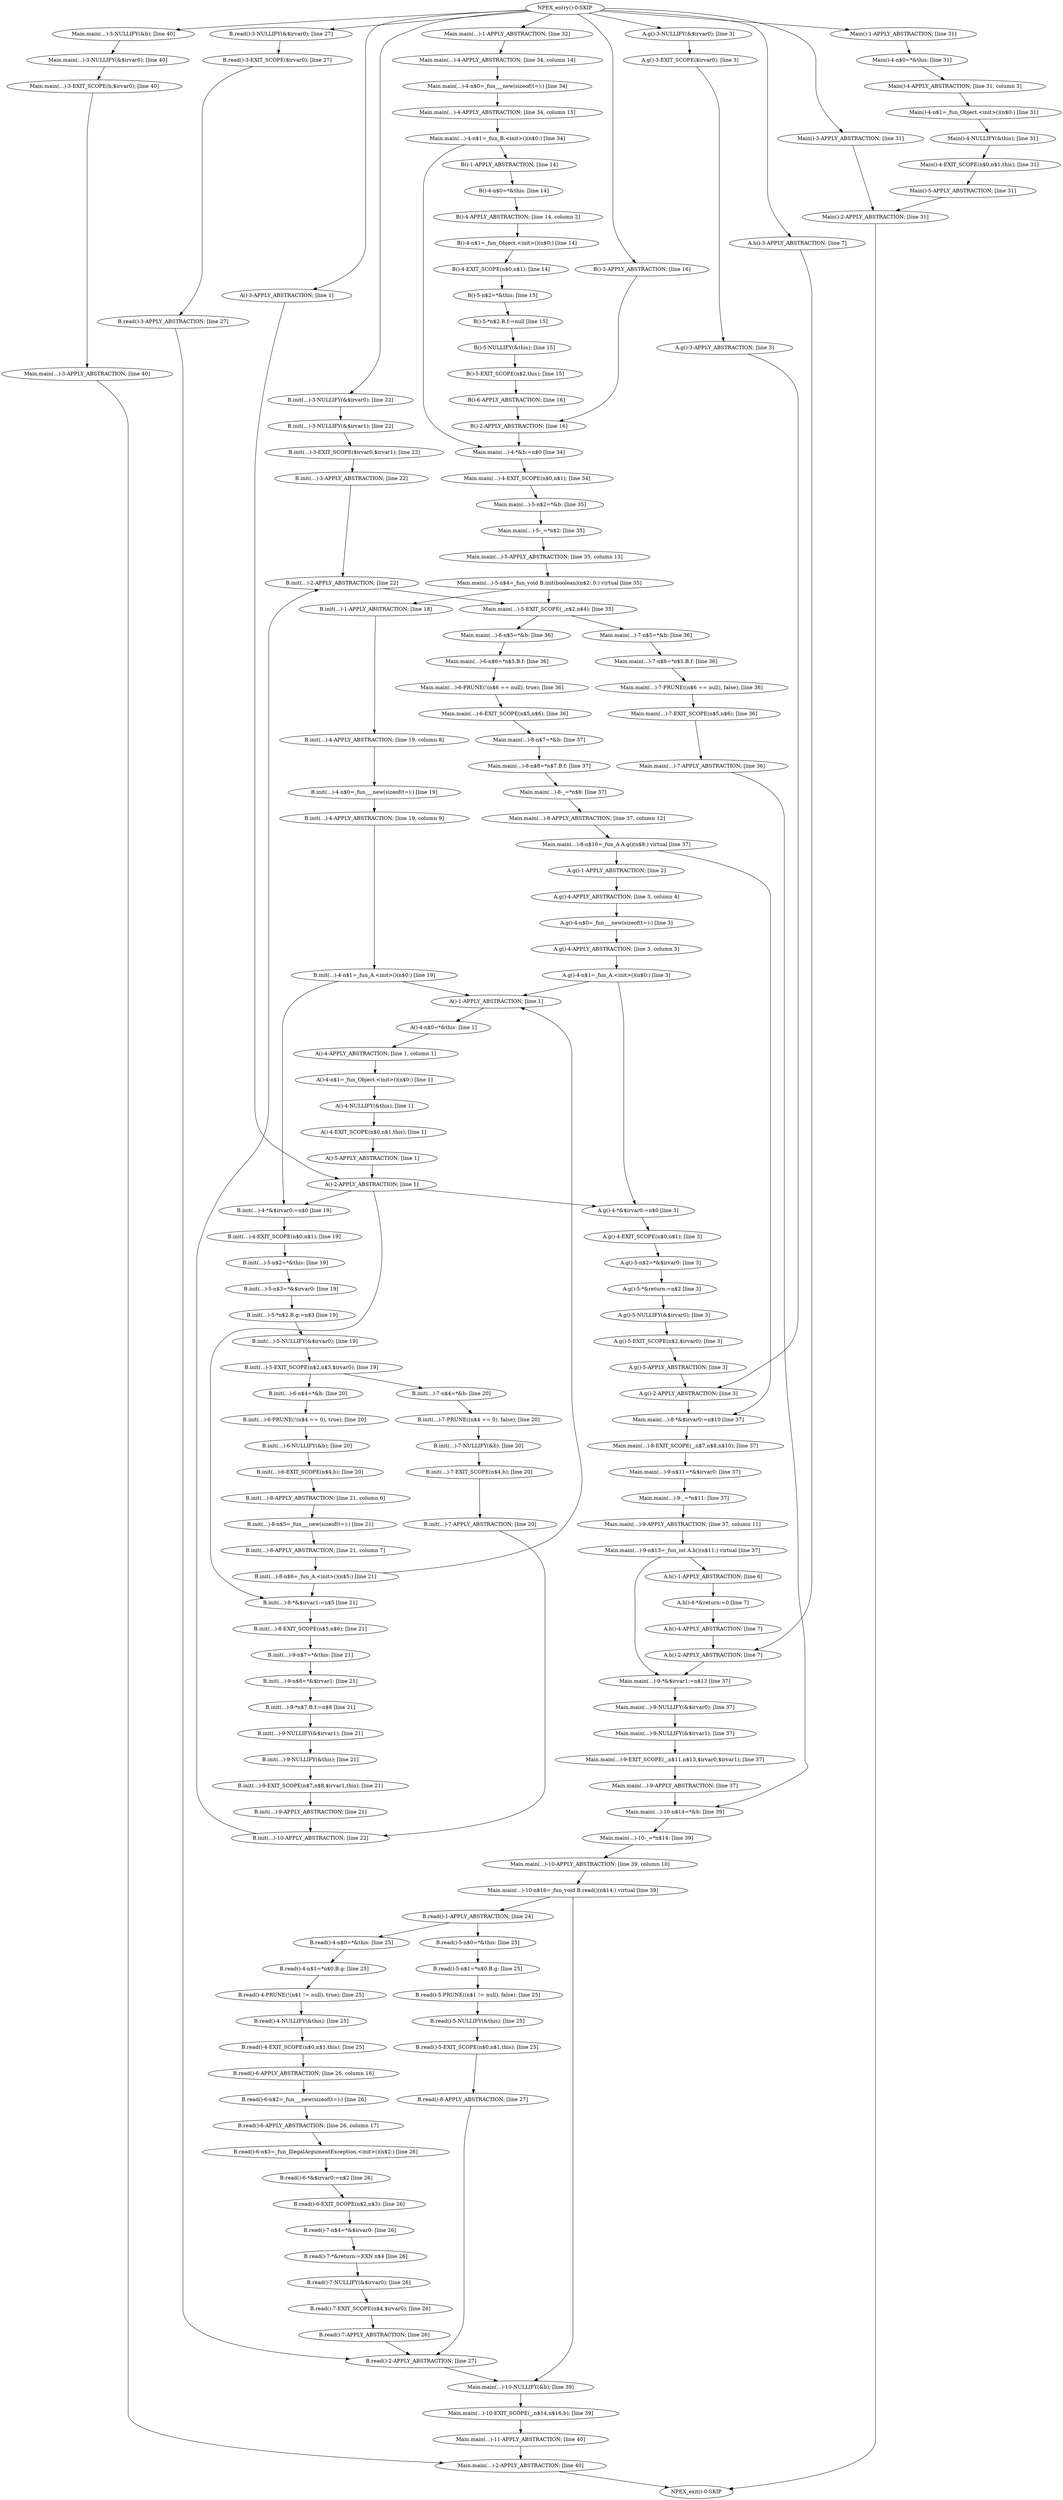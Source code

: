 digraph G {
  "Main.main(...)-3-APPLY_ABSTRACTION; [line 40]";
  "Main.main(...)-8-_=*n$8: [line 37]";
  "Main.main(...)-9-n$11=*&$irvar0: [line 37]";
  "Main.main(...)-4-n$0=_fun___new(sizeof(t=):) [line 34]";
  "A.g()-5-NULLIFY(&$irvar0); [line 3]";
  "A.g()-4-n$0=_fun___new(sizeof(t=):) [line 3]";
  "A.g()-4-APPLY_ABSTRACTION; [line 3, column 4]";
  "B()-6-APPLY_ABSTRACTION; [line 16]";
  "B.read()-4-PRUNE(!(n$1 != null), true); [line 25]";
  "B.init(...)-7-EXIT_SCOPE(n$4,b); [line 20]";
  "A.g()-3-APPLY_ABSTRACTION; [line 3]";
  "A.g()-4-*&$irvar0:=n$0 [line 3]";
  "B.read()-5-NULLIFY(&this); [line 25]";
  "B.init(...)-4-EXIT_SCOPE(n$0,n$1); [line 19]";
  "B.init(...)-3-EXIT_SCOPE($irvar0,$irvar1); [line 22]";
  "B.read()-8-APPLY_ABSTRACTION; [line 27]";
  "Main.main(...)-7-EXIT_SCOPE(n$5,n$6); [line 36]";
  "B.init(...)-6-n$4=*&b: [line 20]";
  "Main.main(...)-10-_=*n$14: [line 39]";
  "B.init(...)-4-n$1=_fun_A.<init>()(n$0:) [line 19]";
  "A.h()-4-*&return:=0 [line 7]";
  "B.read()-2-APPLY_ABSTRACTION; [line 27]";
  "Main.main(...)-7-APPLY_ABSTRACTION; [line 36]";
  "Main.main(...)-3-NULLIFY(&b); [line 40]";
  "Main.main(...)-3-EXIT_SCOPE(b,$irvar0); [line 40]";
  "Main()-4-n$0=*&this: [line 31]";
  "B()-2-APPLY_ABSTRACTION; [line 16]";
  "B.init(...)-9-APPLY_ABSTRACTION; [line 21]";
  "A.g()-2-APPLY_ABSTRACTION; [line 3]";
  "B.read()-7-n$4=*&$irvar0: [line 26]";
  "B.init(...)-7-NULLIFY(&b); [line 20]";
  "B.init(...)-10-APPLY_ABSTRACTION; [line 22]";
  "A()-4-NULLIFY(&this); [line 1]";
  "B.init(...)-4-n$0=_fun___new(sizeof(t=):) [line 19]";
  "B.init(...)-3-NULLIFY(&$irvar0); [line 22]";
  "A.h()-4-APPLY_ABSTRACTION; [line 7]";
  "Main.main(...)-4-EXIT_SCOPE(n$0,n$1); [line 34]";
  "B.init(...)-8-*&$irvar1:=n$5 [line 21]";
  "Main()-3-APPLY_ABSTRACTION; [line 31]";
  "B.init(...)-9-NULLIFY(&this); [line 21]";
  "B.read()-6-APPLY_ABSTRACTION; [line 26, column 16]";
  "A.g()-5-EXIT_SCOPE(n$2,$irvar0); [line 3]";
  "B.init(...)-7-APPLY_ABSTRACTION; [line 20]";
  "Main.main(...)-4-APPLY_ABSTRACTION; [line 34, column 14]";
  "B.read()-6-n$3=_fun_IllegalArgumentException.<init>()(n$2:) [line 26]";
  "Main.main(...)-9-NULLIFY(&$irvar1); [line 37]";
  "Main()-5-APPLY_ABSTRACTION; [line 31]";
  "B.init(...)-9-*n$7.B.f:=n$8 [line 21]";
  "B.init(...)-2-APPLY_ABSTRACTION; [line 22]";
  "B()-5-*n$2.B.f:=null [line 15]";
  "B.read()-4-EXIT_SCOPE(n$0,n$1,this); [line 25]";
  "B.read()-5-PRUNE((n$1 != null), false); [line 25]";
  "B()-3-APPLY_ABSTRACTION; [line 16]";
  "B()-5-NULLIFY(&this); [line 15]";
  "B.read()-7-*&return:=EXN n$4 [line 26]";
  "Main.main(...)-7-PRUNE((n$6 == null), false); [line 36]";
  "Main.main(...)-10-n$16=_fun_void B.read()(n$14:) virtual [line 39]";
  "Main.main(...)-5-EXIT_SCOPE(_,n$2,n$4); [line 35]";
  "Main.main(...)-5-n$4=_fun_void B.init(boolean)(n$2:,0:) virtual [line 35]";
  "B.init(...)-5-n$2=*&this: [line 19]";
  "A()-4-APPLY_ABSTRACTION; [line 1, column 1]";
  "NPEX_exit()-0-SKIP";
  "B.init(...)-4-APPLY_ABSTRACTION; [line 19, column 8]";
  "Main.main(...)-8-APPLY_ABSTRACTION; [line 37, column 12]";
  "A.g()-4-APPLY_ABSTRACTION; [line 3, column 5]";
  "Main.main(...)-3-NULLIFY(&$irvar0); [line 40]";
  "B.init(...)-9-n$8=*&$irvar1: [line 21]";
  "A()-2-APPLY_ABSTRACTION; [line 1]";
  "B.init(...)-7-n$4=*&b: [line 20]";
  "B()-4-EXIT_SCOPE(n$0,n$1); [line 14]";
  "Main.main(...)-6-n$5=*&b: [line 36]";
  "Main.main(...)-9-APPLY_ABSTRACTION; [line 37, column 11]";
  "B.init(...)-8-n$6=_fun_A.<init>()(n$5:) [line 21]";
  "A.g()-5-n$2=*&$irvar0: [line 3]";
  "Main.main(...)-9-_=*n$11: [line 37]";
  "Main.main(...)-9-APPLY_ABSTRACTION; [line 37]";
  "A.g()-4-EXIT_SCOPE(n$0,n$1); [line 3]";
  "Main()-4-APPLY_ABSTRACTION; [line 31, column 3]";
  "Main()-4-NULLIFY(&this); [line 31]";
  "B.read()-5-n$0=*&this: [line 25]";
  "B()-5-EXIT_SCOPE(n$2,this); [line 15]";
  "B.read()-4-n$0=*&this: [line 25]";
  "A.h()-1-APPLY_ABSTRACTION; [line 6]";
  "A.g()-5-*&return:=n$2 [line 3]";
  "B.init(...)-5-NULLIFY(&$irvar0); [line 19]";
  "B.read()-6-*&$irvar0:=n$2 [line 26]";
  "Main.main(...)-8-*&$irvar0:=n$10 [line 37]";
  "Main.main(...)-8-n$7=*&b: [line 37]";
  "A.h()-2-APPLY_ABSTRACTION; [line 7]";
  "B()-5-n$2=*&this: [line 15]";
  "A()-4-EXIT_SCOPE(n$0,n$1,this); [line 1]";
  "NPEX_entry()-0-SKIP";
  "A.g()-3-EXIT_SCOPE($irvar0); [line 3]";
  "Main.main(...)-8-n$10=_fun_A A.g()(n$8:) virtual [line 37]";
  "A()-5-APPLY_ABSTRACTION; [line 1]";
  "B.read()-6-EXIT_SCOPE(n$2,n$3); [line 26]";
  "A()-4-n$0=*&this: [line 1]";
  "Main.main(...)-8-n$8=*n$7.B.f: [line 37]";
  "B.init(...)-1-APPLY_ABSTRACTION; [line 18]";
  "Main.main(...)-8-EXIT_SCOPE(_,n$7,n$8,n$10); [line 37]";
  "B.init(...)-5-*n$2.B.g:=n$3 [line 19]";
  "Main.main(...)-9-EXIT_SCOPE(_,n$11,n$13,$irvar0,$irvar1); [line 37]";
  "Main.main(...)-9-*&$irvar1:=n$13 [line 37]";
  "B.init(...)-3-APPLY_ABSTRACTION; [line 22]";
  "B.init(...)-4-APPLY_ABSTRACTION; [line 19, column 9]";
  "B.init(...)-5-EXIT_SCOPE(n$2,n$3,$irvar0); [line 19]";
  "B()-4-APPLY_ABSTRACTION; [line 14, column 2]";
  "B.read()-5-EXIT_SCOPE(n$0,n$1,this); [line 25]";
  "B.init(...)-9-NULLIFY(&$irvar1); [line 21]";
  "A.g()-1-APPLY_ABSTRACTION; [line 2]";
  "B.init(...)-4-*&$irvar0:=n$0 [line 19]";
  "B.read()-7-EXIT_SCOPE(n$4,$irvar0); [line 26]";
  "Main.main(...)-6-n$6=*n$5.B.f: [line 36]";
  "Main.main(...)-7-n$5=*&b: [line 36]";
  "Main.main(...)-11-APPLY_ABSTRACTION; [line 40]";
  "B()-4-n$0=*&this: [line 14]";
  "Main.main(...)-6-PRUNE(!(n$6 == null), true); [line 36]";
  "B()-4-n$1=_fun_Object.<init>()(n$0:) [line 14]";
  "B.init(...)-8-APPLY_ABSTRACTION; [line 21, column 7]";
  "Main()-1-APPLY_ABSTRACTION; [line 31]";
  "B.read()-6-n$2=_fun___new(sizeof(t=):) [line 26]";
  "Main.main(...)-5-_=*n$2: [line 35]";
  "Main.main(...)-9-n$13=_fun_int A.h()(n$11:) virtual [line 37]";
  "A()-4-n$1=_fun_Object.<init>()(n$0:) [line 1]";
  "B.init(...)-8-n$5=_fun___new(sizeof(t=):) [line 21]";
  "Main()-4-EXIT_SCOPE(n$0,n$1,this); [line 31]";
  "B()-1-APPLY_ABSTRACTION; [line 14]";
  "B.read()-7-NULLIFY(&$irvar0); [line 26]";
  "Main.main(...)-9-NULLIFY(&$irvar0); [line 37]";
  "Main.main(...)-10-EXIT_SCOPE(_,n$14,n$16,b); [line 39]";
  "B.init(...)-7-PRUNE((n$4 == 0), false); [line 20]";
  "B.read()-7-APPLY_ABSTRACTION; [line 26]";
  "Main.main(...)-4-APPLY_ABSTRACTION; [line 34, column 15]";
  "Main.main(...)-10-NULLIFY(&b); [line 39]";
  "B.read()-3-NULLIFY(&$irvar0); [line 27]";
  "Main.main(...)-4-*&b:=n$0 [line 34]";
  "Main.main(...)-10-APPLY_ABSTRACTION; [line 39, column 10]";
  "B.init(...)-5-n$3=*&$irvar0: [line 19]";
  "B.init(...)-8-EXIT_SCOPE(n$5,n$6); [line 21]";
  "Main.main(...)-7-n$6=*n$5.B.f: [line 36]";
  "A.g()-4-n$1=_fun_A.<init>()(n$0:) [line 3]";
  "A.h()-3-APPLY_ABSTRACTION; [line 7]";
  "Main.main(...)-5-n$2=*&b: [line 35]";
  "B.init(...)-6-NULLIFY(&b); [line 20]";
  "B.read()-3-EXIT_SCOPE($irvar0); [line 27]";
  "B.init(...)-6-PRUNE(!(n$4 == 0), true); [line 20]";
  "Main()-2-APPLY_ABSTRACTION; [line 31]";
  "B.read()-6-APPLY_ABSTRACTION; [line 26, column 17]";
  "B.init(...)-6-EXIT_SCOPE(n$4,b); [line 20]";
  "Main.main(...)-4-n$1=_fun_B.<init>()(n$0:) [line 34]";
  "B.init(...)-9-EXIT_SCOPE(n$7,n$8,$irvar1,this); [line 21]";
  "Main.main(...)-2-APPLY_ABSTRACTION; [line 40]";
  "B.init(...)-3-NULLIFY(&$irvar1); [line 22]";
  "B.init(...)-9-n$7=*&this: [line 21]";
  "A.g()-3-NULLIFY(&$irvar0); [line 3]";
  "A()-1-APPLY_ABSTRACTION; [line 1]";
  "B.read()-4-NULLIFY(&this); [line 25]";
  "B.read()-5-n$1=*n$0.B.g: [line 25]";
  "Main()-4-n$1=_fun_Object.<init>()(n$0:) [line 31]";
  "B.read()-3-APPLY_ABSTRACTION; [line 27]";
  "Main.main(...)-6-EXIT_SCOPE(n$5,n$6); [line 36]";
  "A()-3-APPLY_ABSTRACTION; [line 1]";
  "B.read()-4-n$1=*n$0.B.g: [line 25]";
  "Main.main(...)-1-APPLY_ABSTRACTION; [line 32]";
  "A.g()-5-APPLY_ABSTRACTION; [line 3]";
  "Main.main(...)-10-n$14=*&b: [line 39]";
  "B.init(...)-8-APPLY_ABSTRACTION; [line 21, column 6]";
  "B.read()-1-APPLY_ABSTRACTION; [line 24]";
  "Main.main(...)-5-APPLY_ABSTRACTION; [line 35, column 13]";
  
  
  "Main.main(...)-3-APPLY_ABSTRACTION; [line 40]" -> "Main.main(...)-2-APPLY_ABSTRACTION; [line 40]";
  "Main.main(...)-8-_=*n$8: [line 37]" -> "Main.main(...)-8-APPLY_ABSTRACTION; [line 37, column 12]";
  "Main.main(...)-9-n$11=*&$irvar0: [line 37]" -> "Main.main(...)-9-_=*n$11: [line 37]";
  "Main.main(...)-4-n$0=_fun___new(sizeof(t=):) [line 34]" -> "Main.main(...)-4-APPLY_ABSTRACTION; [line 34, column 15]";
  "A.g()-5-NULLIFY(&$irvar0); [line 3]" -> "A.g()-5-EXIT_SCOPE(n$2,$irvar0); [line 3]";
  "A.g()-4-n$0=_fun___new(sizeof(t=):) [line 3]" -> "A.g()-4-APPLY_ABSTRACTION; [line 3, column 5]";
  "A.g()-4-APPLY_ABSTRACTION; [line 3, column 4]" -> "A.g()-4-n$0=_fun___new(sizeof(t=):) [line 3]";
  "B()-6-APPLY_ABSTRACTION; [line 16]" -> "B()-2-APPLY_ABSTRACTION; [line 16]";
  "B.read()-4-PRUNE(!(n$1 != null), true); [line 25]" -> "B.read()-4-NULLIFY(&this); [line 25]";
  "B.init(...)-7-EXIT_SCOPE(n$4,b); [line 20]" -> "B.init(...)-7-APPLY_ABSTRACTION; [line 20]";
  "A.g()-3-APPLY_ABSTRACTION; [line 3]" -> "A.g()-2-APPLY_ABSTRACTION; [line 3]";
  "A.g()-4-*&$irvar0:=n$0 [line 3]" -> "A.g()-4-EXIT_SCOPE(n$0,n$1); [line 3]";
  "B.read()-5-NULLIFY(&this); [line 25]" -> "B.read()-5-EXIT_SCOPE(n$0,n$1,this); [line 25]";
  "B.init(...)-4-EXIT_SCOPE(n$0,n$1); [line 19]" -> "B.init(...)-5-n$2=*&this: [line 19]";
  "B.init(...)-3-EXIT_SCOPE($irvar0,$irvar1); [line 22]" -> "B.init(...)-3-APPLY_ABSTRACTION; [line 22]";
  "B.read()-8-APPLY_ABSTRACTION; [line 27]" -> "B.read()-2-APPLY_ABSTRACTION; [line 27]";
  "Main.main(...)-7-EXIT_SCOPE(n$5,n$6); [line 36]" -> "Main.main(...)-7-APPLY_ABSTRACTION; [line 36]";
  "B.init(...)-6-n$4=*&b: [line 20]" -> "B.init(...)-6-PRUNE(!(n$4 == 0), true); [line 20]";
  "Main.main(...)-10-_=*n$14: [line 39]" -> "Main.main(...)-10-APPLY_ABSTRACTION; [line 39, column 10]";
  "B.init(...)-4-n$1=_fun_A.<init>()(n$0:) [line 19]" -> "A()-1-APPLY_ABSTRACTION; [line 1]";
  "B.init(...)-4-n$1=_fun_A.<init>()(n$0:) [line 19]" -> "B.init(...)-4-*&$irvar0:=n$0 [line 19]";
  "A.h()-4-*&return:=0 [line 7]" -> "A.h()-4-APPLY_ABSTRACTION; [line 7]";
  "B.read()-2-APPLY_ABSTRACTION; [line 27]" -> "Main.main(...)-10-NULLIFY(&b); [line 39]";
  "Main.main(...)-7-APPLY_ABSTRACTION; [line 36]" -> "Main.main(...)-10-n$14=*&b: [line 39]";
  "Main.main(...)-3-NULLIFY(&b); [line 40]" -> "Main.main(...)-3-NULLIFY(&$irvar0); [line 40]";
  "Main.main(...)-3-EXIT_SCOPE(b,$irvar0); [line 40]" -> "Main.main(...)-3-APPLY_ABSTRACTION; [line 40]";
  "Main()-4-n$0=*&this: [line 31]" -> "Main()-4-APPLY_ABSTRACTION; [line 31, column 3]";
  "B()-2-APPLY_ABSTRACTION; [line 16]" -> "Main.main(...)-4-*&b:=n$0 [line 34]";
  "B.init(...)-9-APPLY_ABSTRACTION; [line 21]" -> "B.init(...)-10-APPLY_ABSTRACTION; [line 22]";
  "A.g()-2-APPLY_ABSTRACTION; [line 3]" -> "Main.main(...)-8-*&$irvar0:=n$10 [line 37]";
  "B.read()-7-n$4=*&$irvar0: [line 26]" -> "B.read()-7-*&return:=EXN n$4 [line 26]";
  "B.init(...)-7-NULLIFY(&b); [line 20]" -> "B.init(...)-7-EXIT_SCOPE(n$4,b); [line 20]";
  "B.init(...)-10-APPLY_ABSTRACTION; [line 22]" -> "B.init(...)-2-APPLY_ABSTRACTION; [line 22]";
  "A()-4-NULLIFY(&this); [line 1]" -> "A()-4-EXIT_SCOPE(n$0,n$1,this); [line 1]";
  "B.init(...)-4-n$0=_fun___new(sizeof(t=):) [line 19]" -> "B.init(...)-4-APPLY_ABSTRACTION; [line 19, column 9]";
  "B.init(...)-3-NULLIFY(&$irvar0); [line 22]" -> "B.init(...)-3-NULLIFY(&$irvar1); [line 22]";
  "A.h()-4-APPLY_ABSTRACTION; [line 7]" -> "A.h()-2-APPLY_ABSTRACTION; [line 7]";
  "Main.main(...)-4-EXIT_SCOPE(n$0,n$1); [line 34]" -> "Main.main(...)-5-n$2=*&b: [line 35]";
  "B.init(...)-8-*&$irvar1:=n$5 [line 21]" -> "B.init(...)-8-EXIT_SCOPE(n$5,n$6); [line 21]";
  "Main()-3-APPLY_ABSTRACTION; [line 31]" -> "Main()-2-APPLY_ABSTRACTION; [line 31]";
  "B.init(...)-9-NULLIFY(&this); [line 21]" -> "B.init(...)-9-EXIT_SCOPE(n$7,n$8,$irvar1,this); [line 21]";
  "B.read()-6-APPLY_ABSTRACTION; [line 26, column 16]" -> "B.read()-6-n$2=_fun___new(sizeof(t=):) [line 26]";
  "A.g()-5-EXIT_SCOPE(n$2,$irvar0); [line 3]" -> "A.g()-5-APPLY_ABSTRACTION; [line 3]";
  "B.init(...)-7-APPLY_ABSTRACTION; [line 20]" -> "B.init(...)-10-APPLY_ABSTRACTION; [line 22]";
  "Main.main(...)-4-APPLY_ABSTRACTION; [line 34, column 14]" -> "Main.main(...)-4-n$0=_fun___new(sizeof(t=):) [line 34]";
  "B.read()-6-n$3=_fun_IllegalArgumentException.<init>()(n$2:) [line 26]" -> "B.read()-6-*&$irvar0:=n$2 [line 26]";
  "Main.main(...)-9-NULLIFY(&$irvar1); [line 37]" -> "Main.main(...)-9-EXIT_SCOPE(_,n$11,n$13,$irvar0,$irvar1); [line 37]";
  "Main()-5-APPLY_ABSTRACTION; [line 31]" -> "Main()-2-APPLY_ABSTRACTION; [line 31]";
  "B.init(...)-9-*n$7.B.f:=n$8 [line 21]" -> "B.init(...)-9-NULLIFY(&$irvar1); [line 21]";
  "B.init(...)-2-APPLY_ABSTRACTION; [line 22]" -> "Main.main(...)-5-EXIT_SCOPE(_,n$2,n$4); [line 35]";
  "B()-5-*n$2.B.f:=null [line 15]" -> "B()-5-NULLIFY(&this); [line 15]";
  "B.read()-4-EXIT_SCOPE(n$0,n$1,this); [line 25]" -> "B.read()-6-APPLY_ABSTRACTION; [line 26, column 16]";
  "B.read()-5-PRUNE((n$1 != null), false); [line 25]" -> "B.read()-5-NULLIFY(&this); [line 25]";
  "B()-3-APPLY_ABSTRACTION; [line 16]" -> "B()-2-APPLY_ABSTRACTION; [line 16]";
  "B()-5-NULLIFY(&this); [line 15]" -> "B()-5-EXIT_SCOPE(n$2,this); [line 15]";
  "B.read()-7-*&return:=EXN n$4 [line 26]" -> "B.read()-7-NULLIFY(&$irvar0); [line 26]";
  "Main.main(...)-7-PRUNE((n$6 == null), false); [line 36]" -> "Main.main(...)-7-EXIT_SCOPE(n$5,n$6); [line 36]";
  "Main.main(...)-10-n$16=_fun_void B.read()(n$14:) virtual [line 39]" -> "Main.main(...)-10-NULLIFY(&b); [line 39]";
  "Main.main(...)-10-n$16=_fun_void B.read()(n$14:) virtual [line 39]" -> "B.read()-1-APPLY_ABSTRACTION; [line 24]";
  "Main.main(...)-5-EXIT_SCOPE(_,n$2,n$4); [line 35]" -> "Main.main(...)-6-n$5=*&b: [line 36]";
  "Main.main(...)-5-EXIT_SCOPE(_,n$2,n$4); [line 35]" -> "Main.main(...)-7-n$5=*&b: [line 36]";
  "Main.main(...)-5-n$4=_fun_void B.init(boolean)(n$2:,0:) virtual [line 35]" -> "B.init(...)-1-APPLY_ABSTRACTION; [line 18]";
  "Main.main(...)-5-n$4=_fun_void B.init(boolean)(n$2:,0:) virtual [line 35]" -> "Main.main(...)-5-EXIT_SCOPE(_,n$2,n$4); [line 35]";
  "B.init(...)-5-n$2=*&this: [line 19]" -> "B.init(...)-5-n$3=*&$irvar0: [line 19]";
  "A()-4-APPLY_ABSTRACTION; [line 1, column 1]" -> "A()-4-n$1=_fun_Object.<init>()(n$0:) [line 1]";
  "B.init(...)-4-APPLY_ABSTRACTION; [line 19, column 8]" -> "B.init(...)-4-n$0=_fun___new(sizeof(t=):) [line 19]";
  "Main.main(...)-8-APPLY_ABSTRACTION; [line 37, column 12]" -> "Main.main(...)-8-n$10=_fun_A A.g()(n$8:) virtual [line 37]";
  "A.g()-4-APPLY_ABSTRACTION; [line 3, column 5]" -> "A.g()-4-n$1=_fun_A.<init>()(n$0:) [line 3]";
  "Main.main(...)-3-NULLIFY(&$irvar0); [line 40]" -> "Main.main(...)-3-EXIT_SCOPE(b,$irvar0); [line 40]";
  "B.init(...)-9-n$8=*&$irvar1: [line 21]" -> "B.init(...)-9-*n$7.B.f:=n$8 [line 21]";
  "A()-2-APPLY_ABSTRACTION; [line 1]" -> "A.g()-4-*&$irvar0:=n$0 [line 3]";
  "A()-2-APPLY_ABSTRACTION; [line 1]" -> "B.init(...)-4-*&$irvar0:=n$0 [line 19]";
  "A()-2-APPLY_ABSTRACTION; [line 1]" -> "B.init(...)-8-*&$irvar1:=n$5 [line 21]";
  "B.init(...)-7-n$4=*&b: [line 20]" -> "B.init(...)-7-PRUNE((n$4 == 0), false); [line 20]";
  "B()-4-EXIT_SCOPE(n$0,n$1); [line 14]" -> "B()-5-n$2=*&this: [line 15]";
  "Main.main(...)-6-n$5=*&b: [line 36]" -> "Main.main(...)-6-n$6=*n$5.B.f: [line 36]";
  "Main.main(...)-9-APPLY_ABSTRACTION; [line 37, column 11]" -> "Main.main(...)-9-n$13=_fun_int A.h()(n$11:) virtual [line 37]";
  "B.init(...)-8-n$6=_fun_A.<init>()(n$5:) [line 21]" -> "A()-1-APPLY_ABSTRACTION; [line 1]";
  "B.init(...)-8-n$6=_fun_A.<init>()(n$5:) [line 21]" -> "B.init(...)-8-*&$irvar1:=n$5 [line 21]";
  "A.g()-5-n$2=*&$irvar0: [line 3]" -> "A.g()-5-*&return:=n$2 [line 3]";
  "Main.main(...)-9-_=*n$11: [line 37]" -> "Main.main(...)-9-APPLY_ABSTRACTION; [line 37, column 11]";
  "Main.main(...)-9-APPLY_ABSTRACTION; [line 37]" -> "Main.main(...)-10-n$14=*&b: [line 39]";
  "A.g()-4-EXIT_SCOPE(n$0,n$1); [line 3]" -> "A.g()-5-n$2=*&$irvar0: [line 3]";
  "Main()-4-APPLY_ABSTRACTION; [line 31, column 3]" -> "Main()-4-n$1=_fun_Object.<init>()(n$0:) [line 31]";
  "Main()-4-NULLIFY(&this); [line 31]" -> "Main()-4-EXIT_SCOPE(n$0,n$1,this); [line 31]";
  "B.read()-5-n$0=*&this: [line 25]" -> "B.read()-5-n$1=*n$0.B.g: [line 25]";
  "B()-5-EXIT_SCOPE(n$2,this); [line 15]" -> "B()-6-APPLY_ABSTRACTION; [line 16]";
  "B.read()-4-n$0=*&this: [line 25]" -> "B.read()-4-n$1=*n$0.B.g: [line 25]";
  "A.h()-1-APPLY_ABSTRACTION; [line 6]" -> "A.h()-4-*&return:=0 [line 7]";
  "A.g()-5-*&return:=n$2 [line 3]" -> "A.g()-5-NULLIFY(&$irvar0); [line 3]";
  "B.init(...)-5-NULLIFY(&$irvar0); [line 19]" -> "B.init(...)-5-EXIT_SCOPE(n$2,n$3,$irvar0); [line 19]";
  "B.read()-6-*&$irvar0:=n$2 [line 26]" -> "B.read()-6-EXIT_SCOPE(n$2,n$3); [line 26]";
  "Main.main(...)-8-*&$irvar0:=n$10 [line 37]" -> "Main.main(...)-8-EXIT_SCOPE(_,n$7,n$8,n$10); [line 37]";
  "Main.main(...)-8-n$7=*&b: [line 37]" -> "Main.main(...)-8-n$8=*n$7.B.f: [line 37]";
  "A.h()-2-APPLY_ABSTRACTION; [line 7]" -> "Main.main(...)-9-*&$irvar1:=n$13 [line 37]";
  "B()-5-n$2=*&this: [line 15]" -> "B()-5-*n$2.B.f:=null [line 15]";
  "A()-4-EXIT_SCOPE(n$0,n$1,this); [line 1]" -> "A()-5-APPLY_ABSTRACTION; [line 1]";
  "NPEX_entry()-0-SKIP" -> "A()-3-APPLY_ABSTRACTION; [line 1]";
  "NPEX_entry()-0-SKIP" -> "B()-3-APPLY_ABSTRACTION; [line 16]";
  "NPEX_entry()-0-SKIP" -> "Main()-1-APPLY_ABSTRACTION; [line 31]";
  "NPEX_entry()-0-SKIP" -> "Main()-3-APPLY_ABSTRACTION; [line 31]";
  "NPEX_entry()-0-SKIP" -> "A.g()-3-NULLIFY(&$irvar0); [line 3]";
  "NPEX_entry()-0-SKIP" -> "A.h()-3-APPLY_ABSTRACTION; [line 7]";
  "NPEX_entry()-0-SKIP" -> "B.init(...)-3-NULLIFY(&$irvar0); [line 22]";
  "NPEX_entry()-0-SKIP" -> "Main.main(...)-1-APPLY_ABSTRACTION; [line 32]";
  "NPEX_entry()-0-SKIP" -> "Main.main(...)-3-NULLIFY(&b); [line 40]";
  "NPEX_entry()-0-SKIP" -> "B.read()-3-NULLIFY(&$irvar0); [line 27]";
  "A.g()-3-EXIT_SCOPE($irvar0); [line 3]" -> "A.g()-3-APPLY_ABSTRACTION; [line 3]";
  "Main.main(...)-8-n$10=_fun_A A.g()(n$8:) virtual [line 37]" -> "A.g()-1-APPLY_ABSTRACTION; [line 2]";
  "Main.main(...)-8-n$10=_fun_A A.g()(n$8:) virtual [line 37]" -> "Main.main(...)-8-*&$irvar0:=n$10 [line 37]";
  "A()-5-APPLY_ABSTRACTION; [line 1]" -> "A()-2-APPLY_ABSTRACTION; [line 1]";
  "B.read()-6-EXIT_SCOPE(n$2,n$3); [line 26]" -> "B.read()-7-n$4=*&$irvar0: [line 26]";
  "A()-4-n$0=*&this: [line 1]" -> "A()-4-APPLY_ABSTRACTION; [line 1, column 1]";
  "Main.main(...)-8-n$8=*n$7.B.f: [line 37]" -> "Main.main(...)-8-_=*n$8: [line 37]";
  "B.init(...)-1-APPLY_ABSTRACTION; [line 18]" -> "B.init(...)-4-APPLY_ABSTRACTION; [line 19, column 8]";
  "Main.main(...)-8-EXIT_SCOPE(_,n$7,n$8,n$10); [line 37]" -> "Main.main(...)-9-n$11=*&$irvar0: [line 37]";
  "B.init(...)-5-*n$2.B.g:=n$3 [line 19]" -> "B.init(...)-5-NULLIFY(&$irvar0); [line 19]";
  "Main.main(...)-9-EXIT_SCOPE(_,n$11,n$13,$irvar0,$irvar1); [line 37]" -> "Main.main(...)-9-APPLY_ABSTRACTION; [line 37]";
  "Main.main(...)-9-*&$irvar1:=n$13 [line 37]" -> "Main.main(...)-9-NULLIFY(&$irvar0); [line 37]";
  "B.init(...)-3-APPLY_ABSTRACTION; [line 22]" -> "B.init(...)-2-APPLY_ABSTRACTION; [line 22]";
  "B.init(...)-4-APPLY_ABSTRACTION; [line 19, column 9]" -> "B.init(...)-4-n$1=_fun_A.<init>()(n$0:) [line 19]";
  "B.init(...)-5-EXIT_SCOPE(n$2,n$3,$irvar0); [line 19]" -> "B.init(...)-6-n$4=*&b: [line 20]";
  "B.init(...)-5-EXIT_SCOPE(n$2,n$3,$irvar0); [line 19]" -> "B.init(...)-7-n$4=*&b: [line 20]";
  "B()-4-APPLY_ABSTRACTION; [line 14, column 2]" -> "B()-4-n$1=_fun_Object.<init>()(n$0:) [line 14]";
  "B.read()-5-EXIT_SCOPE(n$0,n$1,this); [line 25]" -> "B.read()-8-APPLY_ABSTRACTION; [line 27]";
  "B.init(...)-9-NULLIFY(&$irvar1); [line 21]" -> "B.init(...)-9-NULLIFY(&this); [line 21]";
  "A.g()-1-APPLY_ABSTRACTION; [line 2]" -> "A.g()-4-APPLY_ABSTRACTION; [line 3, column 4]";
  "B.init(...)-4-*&$irvar0:=n$0 [line 19]" -> "B.init(...)-4-EXIT_SCOPE(n$0,n$1); [line 19]";
  "B.read()-7-EXIT_SCOPE(n$4,$irvar0); [line 26]" -> "B.read()-7-APPLY_ABSTRACTION; [line 26]";
  "Main.main(...)-6-n$6=*n$5.B.f: [line 36]" -> "Main.main(...)-6-PRUNE(!(n$6 == null), true); [line 36]";
  "Main.main(...)-7-n$5=*&b: [line 36]" -> "Main.main(...)-7-n$6=*n$5.B.f: [line 36]";
  "Main.main(...)-11-APPLY_ABSTRACTION; [line 40]" -> "Main.main(...)-2-APPLY_ABSTRACTION; [line 40]";
  "B()-4-n$0=*&this: [line 14]" -> "B()-4-APPLY_ABSTRACTION; [line 14, column 2]";
  "Main.main(...)-6-PRUNE(!(n$6 == null), true); [line 36]" -> "Main.main(...)-6-EXIT_SCOPE(n$5,n$6); [line 36]";
  "B()-4-n$1=_fun_Object.<init>()(n$0:) [line 14]" -> "B()-4-EXIT_SCOPE(n$0,n$1); [line 14]";
  "B.init(...)-8-APPLY_ABSTRACTION; [line 21, column 7]" -> "B.init(...)-8-n$6=_fun_A.<init>()(n$5:) [line 21]";
  "Main()-1-APPLY_ABSTRACTION; [line 31]" -> "Main()-4-n$0=*&this: [line 31]";
  "B.read()-6-n$2=_fun___new(sizeof(t=):) [line 26]" -> "B.read()-6-APPLY_ABSTRACTION; [line 26, column 17]";
  "Main.main(...)-5-_=*n$2: [line 35]" -> "Main.main(...)-5-APPLY_ABSTRACTION; [line 35, column 13]";
  "Main.main(...)-9-n$13=_fun_int A.h()(n$11:) virtual [line 37]" -> "A.h()-1-APPLY_ABSTRACTION; [line 6]";
  "Main.main(...)-9-n$13=_fun_int A.h()(n$11:) virtual [line 37]" -> "Main.main(...)-9-*&$irvar1:=n$13 [line 37]";
  "A()-4-n$1=_fun_Object.<init>()(n$0:) [line 1]" -> "A()-4-NULLIFY(&this); [line 1]";
  "B.init(...)-8-n$5=_fun___new(sizeof(t=):) [line 21]" -> "B.init(...)-8-APPLY_ABSTRACTION; [line 21, column 7]";
  "Main()-4-EXIT_SCOPE(n$0,n$1,this); [line 31]" -> "Main()-5-APPLY_ABSTRACTION; [line 31]";
  "B()-1-APPLY_ABSTRACTION; [line 14]" -> "B()-4-n$0=*&this: [line 14]";
  "B.read()-7-NULLIFY(&$irvar0); [line 26]" -> "B.read()-7-EXIT_SCOPE(n$4,$irvar0); [line 26]";
  "Main.main(...)-9-NULLIFY(&$irvar0); [line 37]" -> "Main.main(...)-9-NULLIFY(&$irvar1); [line 37]";
  "Main.main(...)-10-EXIT_SCOPE(_,n$14,n$16,b); [line 39]" -> "Main.main(...)-11-APPLY_ABSTRACTION; [line 40]";
  "B.init(...)-7-PRUNE((n$4 == 0), false); [line 20]" -> "B.init(...)-7-NULLIFY(&b); [line 20]";
  "B.read()-7-APPLY_ABSTRACTION; [line 26]" -> "B.read()-2-APPLY_ABSTRACTION; [line 27]";
  "Main.main(...)-4-APPLY_ABSTRACTION; [line 34, column 15]" -> "Main.main(...)-4-n$1=_fun_B.<init>()(n$0:) [line 34]";
  "Main.main(...)-10-NULLIFY(&b); [line 39]" -> "Main.main(...)-10-EXIT_SCOPE(_,n$14,n$16,b); [line 39]";
  "B.read()-3-NULLIFY(&$irvar0); [line 27]" -> "B.read()-3-EXIT_SCOPE($irvar0); [line 27]";
  "Main.main(...)-4-*&b:=n$0 [line 34]" -> "Main.main(...)-4-EXIT_SCOPE(n$0,n$1); [line 34]";
  "Main.main(...)-10-APPLY_ABSTRACTION; [line 39, column 10]" -> "Main.main(...)-10-n$16=_fun_void B.read()(n$14:) virtual [line 39]";
  "B.init(...)-5-n$3=*&$irvar0: [line 19]" -> "B.init(...)-5-*n$2.B.g:=n$3 [line 19]";
  "B.init(...)-8-EXIT_SCOPE(n$5,n$6); [line 21]" -> "B.init(...)-9-n$7=*&this: [line 21]";
  "Main.main(...)-7-n$6=*n$5.B.f: [line 36]" -> "Main.main(...)-7-PRUNE((n$6 == null), false); [line 36]";
  "A.g()-4-n$1=_fun_A.<init>()(n$0:) [line 3]" -> "A()-1-APPLY_ABSTRACTION; [line 1]";
  "A.g()-4-n$1=_fun_A.<init>()(n$0:) [line 3]" -> "A.g()-4-*&$irvar0:=n$0 [line 3]";
  "A.h()-3-APPLY_ABSTRACTION; [line 7]" -> "A.h()-2-APPLY_ABSTRACTION; [line 7]";
  "Main.main(...)-5-n$2=*&b: [line 35]" -> "Main.main(...)-5-_=*n$2: [line 35]";
  "B.init(...)-6-NULLIFY(&b); [line 20]" -> "B.init(...)-6-EXIT_SCOPE(n$4,b); [line 20]";
  "B.read()-3-EXIT_SCOPE($irvar0); [line 27]" -> "B.read()-3-APPLY_ABSTRACTION; [line 27]";
  "B.init(...)-6-PRUNE(!(n$4 == 0), true); [line 20]" -> "B.init(...)-6-NULLIFY(&b); [line 20]";
  "Main()-2-APPLY_ABSTRACTION; [line 31]" -> "NPEX_exit()-0-SKIP";
  "B.read()-6-APPLY_ABSTRACTION; [line 26, column 17]" -> "B.read()-6-n$3=_fun_IllegalArgumentException.<init>()(n$2:) [line 26]";
  "B.init(...)-6-EXIT_SCOPE(n$4,b); [line 20]" -> "B.init(...)-8-APPLY_ABSTRACTION; [line 21, column 6]";
  "Main.main(...)-4-n$1=_fun_B.<init>()(n$0:) [line 34]" -> "B()-1-APPLY_ABSTRACTION; [line 14]";
  "Main.main(...)-4-n$1=_fun_B.<init>()(n$0:) [line 34]" -> "Main.main(...)-4-*&b:=n$0 [line 34]";
  "B.init(...)-9-EXIT_SCOPE(n$7,n$8,$irvar1,this); [line 21]" -> "B.init(...)-9-APPLY_ABSTRACTION; [line 21]";
  "Main.main(...)-2-APPLY_ABSTRACTION; [line 40]" -> "NPEX_exit()-0-SKIP";
  "B.init(...)-3-NULLIFY(&$irvar1); [line 22]" -> "B.init(...)-3-EXIT_SCOPE($irvar0,$irvar1); [line 22]";
  "B.init(...)-9-n$7=*&this: [line 21]" -> "B.init(...)-9-n$8=*&$irvar1: [line 21]";
  "A.g()-3-NULLIFY(&$irvar0); [line 3]" -> "A.g()-3-EXIT_SCOPE($irvar0); [line 3]";
  "A()-1-APPLY_ABSTRACTION; [line 1]" -> "A()-4-n$0=*&this: [line 1]";
  "B.read()-4-NULLIFY(&this); [line 25]" -> "B.read()-4-EXIT_SCOPE(n$0,n$1,this); [line 25]";
  "B.read()-5-n$1=*n$0.B.g: [line 25]" -> "B.read()-5-PRUNE((n$1 != null), false); [line 25]";
  "Main()-4-n$1=_fun_Object.<init>()(n$0:) [line 31]" -> "Main()-4-NULLIFY(&this); [line 31]";
  "B.read()-3-APPLY_ABSTRACTION; [line 27]" -> "B.read()-2-APPLY_ABSTRACTION; [line 27]";
  "Main.main(...)-6-EXIT_SCOPE(n$5,n$6); [line 36]" -> "Main.main(...)-8-n$7=*&b: [line 37]";
  "A()-3-APPLY_ABSTRACTION; [line 1]" -> "A()-2-APPLY_ABSTRACTION; [line 1]";
  "B.read()-4-n$1=*n$0.B.g: [line 25]" -> "B.read()-4-PRUNE(!(n$1 != null), true); [line 25]";
  "Main.main(...)-1-APPLY_ABSTRACTION; [line 32]" -> "Main.main(...)-4-APPLY_ABSTRACTION; [line 34, column 14]";
  "A.g()-5-APPLY_ABSTRACTION; [line 3]" -> "A.g()-2-APPLY_ABSTRACTION; [line 3]";
  "Main.main(...)-10-n$14=*&b: [line 39]" -> "Main.main(...)-10-_=*n$14: [line 39]";
  "B.init(...)-8-APPLY_ABSTRACTION; [line 21, column 6]" -> "B.init(...)-8-n$5=_fun___new(sizeof(t=):) [line 21]";
  "B.read()-1-APPLY_ABSTRACTION; [line 24]" -> "B.read()-4-n$0=*&this: [line 25]";
  "B.read()-1-APPLY_ABSTRACTION; [line 24]" -> "B.read()-5-n$0=*&this: [line 25]";
  "Main.main(...)-5-APPLY_ABSTRACTION; [line 35, column 13]" -> "Main.main(...)-5-n$4=_fun_void B.init(boolean)(n$2:,0:) virtual [line 35]";
  
  }